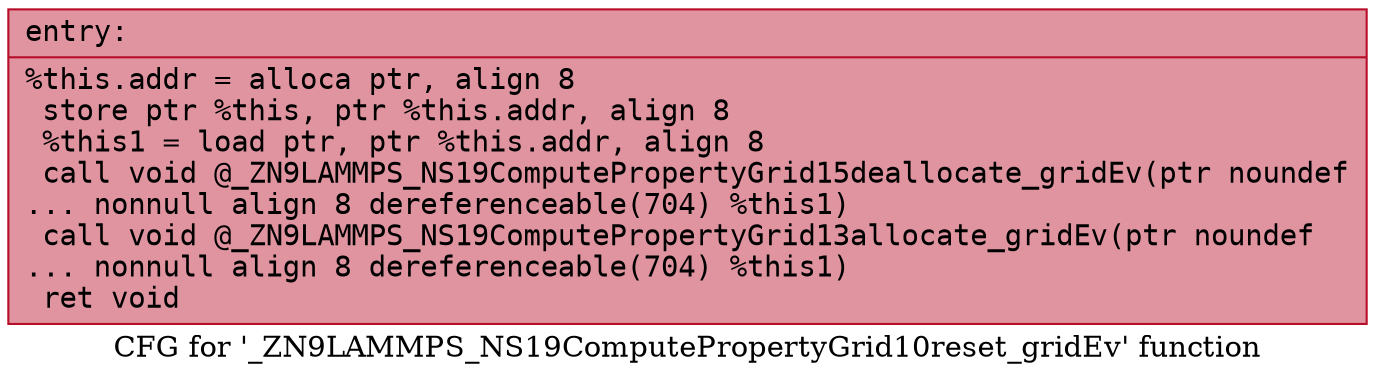 digraph "CFG for '_ZN9LAMMPS_NS19ComputePropertyGrid10reset_gridEv' function" {
	label="CFG for '_ZN9LAMMPS_NS19ComputePropertyGrid10reset_gridEv' function";

	Node0x559142c4c300 [shape=record,color="#b70d28ff", style=filled, fillcolor="#b70d2870" fontname="Courier",label="{entry:\l|  %this.addr = alloca ptr, align 8\l  store ptr %this, ptr %this.addr, align 8\l  %this1 = load ptr, ptr %this.addr, align 8\l  call void @_ZN9LAMMPS_NS19ComputePropertyGrid15deallocate_gridEv(ptr noundef\l... nonnull align 8 dereferenceable(704) %this1)\l  call void @_ZN9LAMMPS_NS19ComputePropertyGrid13allocate_gridEv(ptr noundef\l... nonnull align 8 dereferenceable(704) %this1)\l  ret void\l}"];
}
